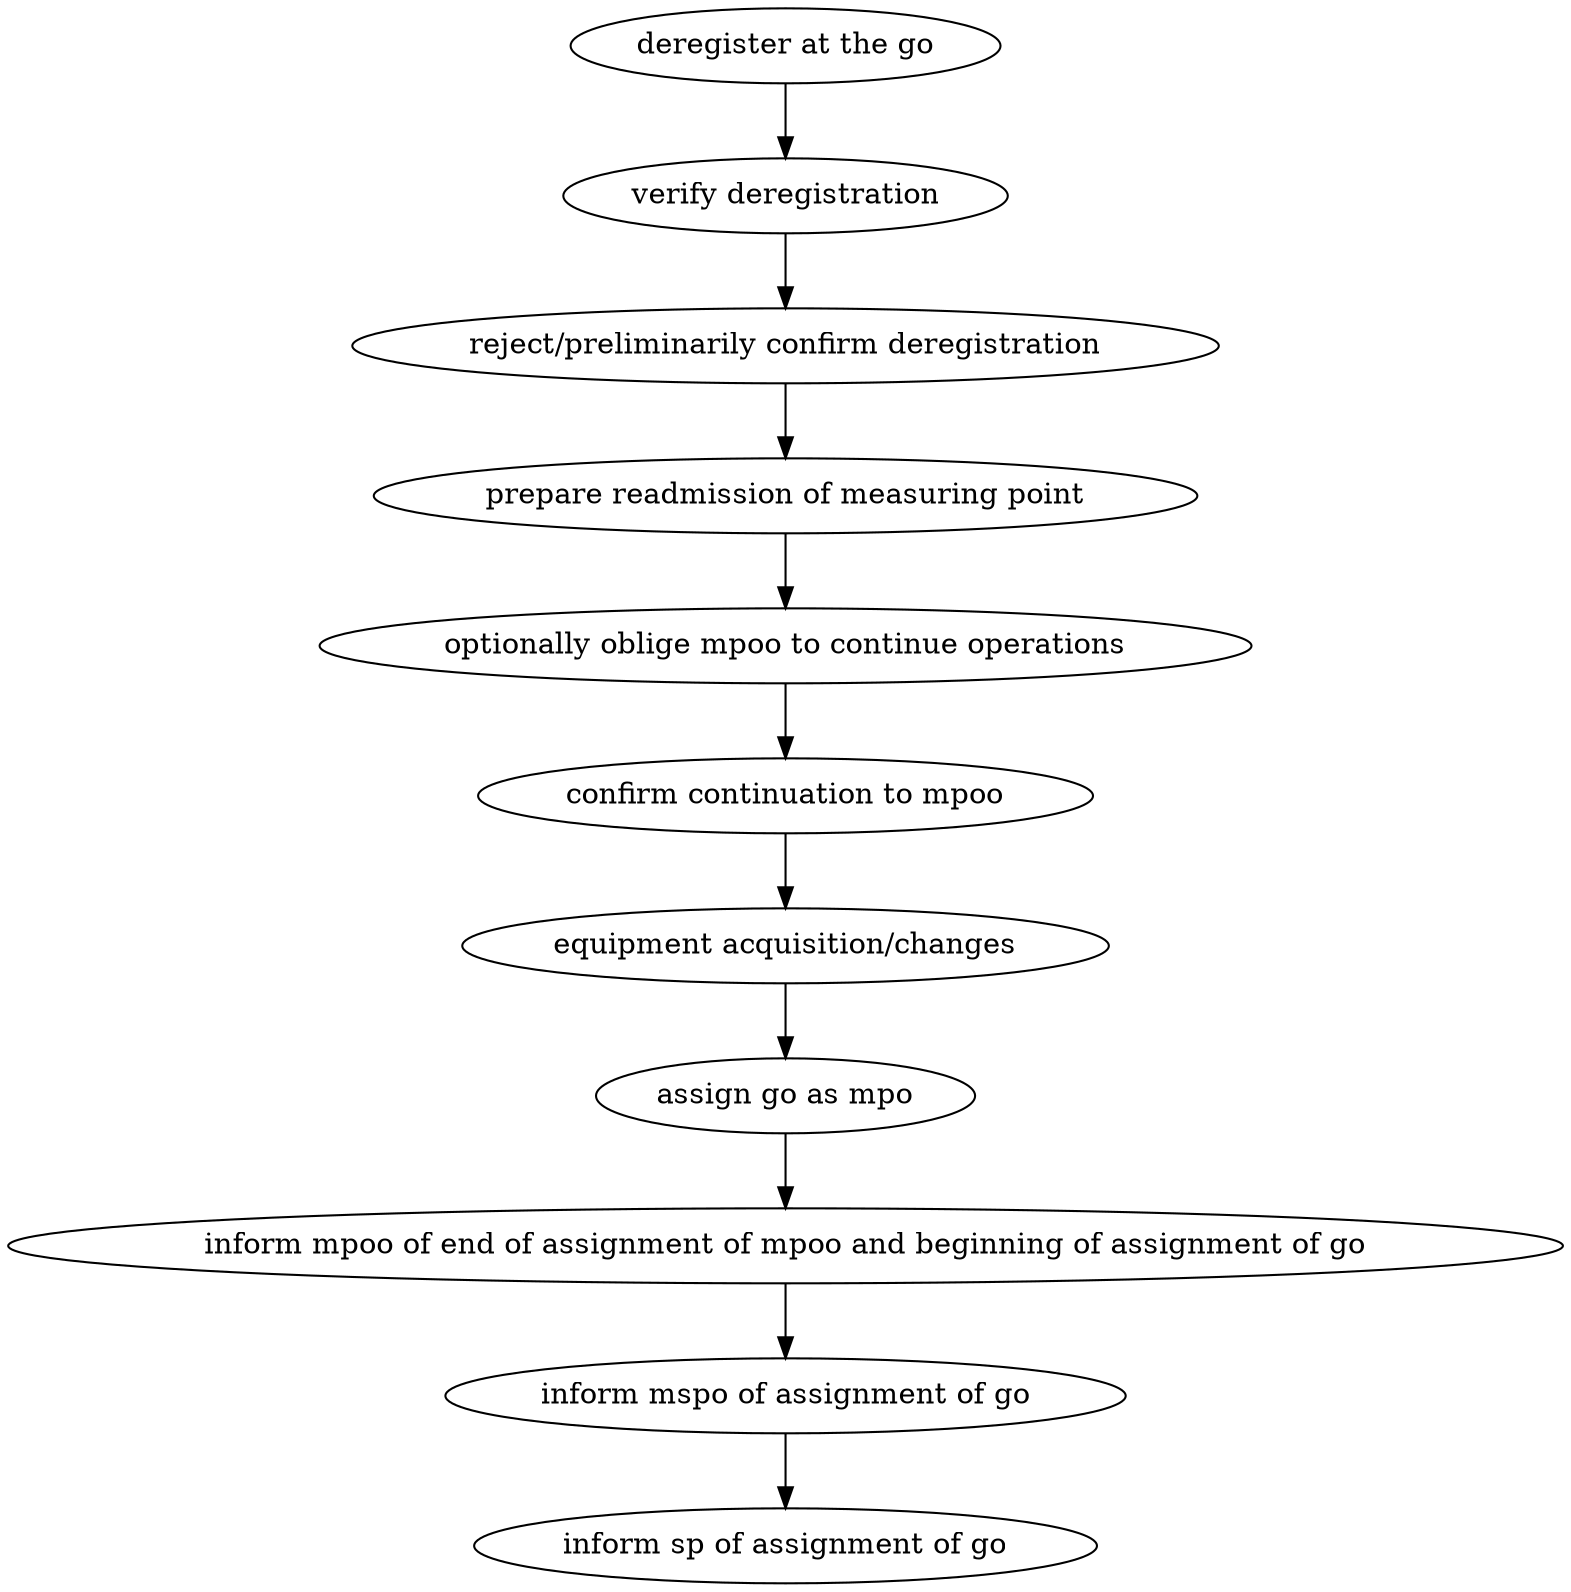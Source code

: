 strict digraph "doc-10.3" {
	graph [name="doc-10.3"];
	"deregister at the go"	[attrs="{'type': 'Activity', 'label': 'deregister at the go'}"];
	"verify deregistration"	[attrs="{'type': 'Activity', 'label': 'verify deregistration'}"];
	"deregister at the go" -> "verify deregistration"	[attrs="{'type': 'flow', 'label': 'flow'}"];
	"reject/preliminarily confirm deregistration"	[attrs="{'type': 'Activity', 'label': 'reject/preliminarily confirm deregistration'}"];
	"verify deregistration" -> "reject/preliminarily confirm deregistration"	[attrs="{'type': 'flow', 'label': 'flow'}"];
	"prepare readmission of measuring point"	[attrs="{'type': 'Activity', 'label': 'prepare readmission of measuring point'}"];
	"reject/preliminarily confirm deregistration" -> "prepare readmission of measuring point"	[attrs="{'type': 'flow', 'label': 'flow'}"];
	"optionally oblige mpoo to continue operations"	[attrs="{'type': 'Activity', 'label': 'optionally oblige mpoo to continue operations'}"];
	"prepare readmission of measuring point" -> "optionally oblige mpoo to continue operations"	[attrs="{'type': 'flow', 'label': 'flow'}"];
	"confirm continuation to mpoo"	[attrs="{'type': 'Activity', 'label': 'confirm continuation to mpoo'}"];
	"optionally oblige mpoo to continue operations" -> "confirm continuation to mpoo"	[attrs="{'type': 'flow', 'label': 'flow'}"];
	"equipment acquisition/changes"	[attrs="{'type': 'Activity', 'label': 'equipment acquisition/changes'}"];
	"confirm continuation to mpoo" -> "equipment acquisition/changes"	[attrs="{'type': 'flow', 'label': 'flow'}"];
	"assign go as mpo"	[attrs="{'type': 'Activity', 'label': 'assign go as mpo'}"];
	"equipment acquisition/changes" -> "assign go as mpo"	[attrs="{'type': 'flow', 'label': 'flow'}"];
	"inform mpoo of end of assignment of mpoo and beginning of assignment of go"	[attrs="{'type': 'Activity', 'label': 'inform mpoo of end of assignment of mpoo and beginning of assignment of go'}"];
	"assign go as mpo" -> "inform mpoo of end of assignment of mpoo and beginning of assignment of go"	[attrs="{'type': 'flow', 'label': 'flow'}"];
	"inform mspo of assignment of go"	[attrs="{'type': 'Activity', 'label': 'inform mspo of assignment of go'}"];
	"inform mpoo of end of assignment of mpoo and beginning of assignment of go" -> "inform mspo of assignment of go"	[attrs="{'type': 'flow', 'label': 'flow'}"];
	"inform sp of assignment of go"	[attrs="{'type': 'Activity', 'label': 'inform sp of assignment of go'}"];
	"inform mspo of assignment of go" -> "inform sp of assignment of go"	[attrs="{'type': 'flow', 'label': 'flow'}"];
}
